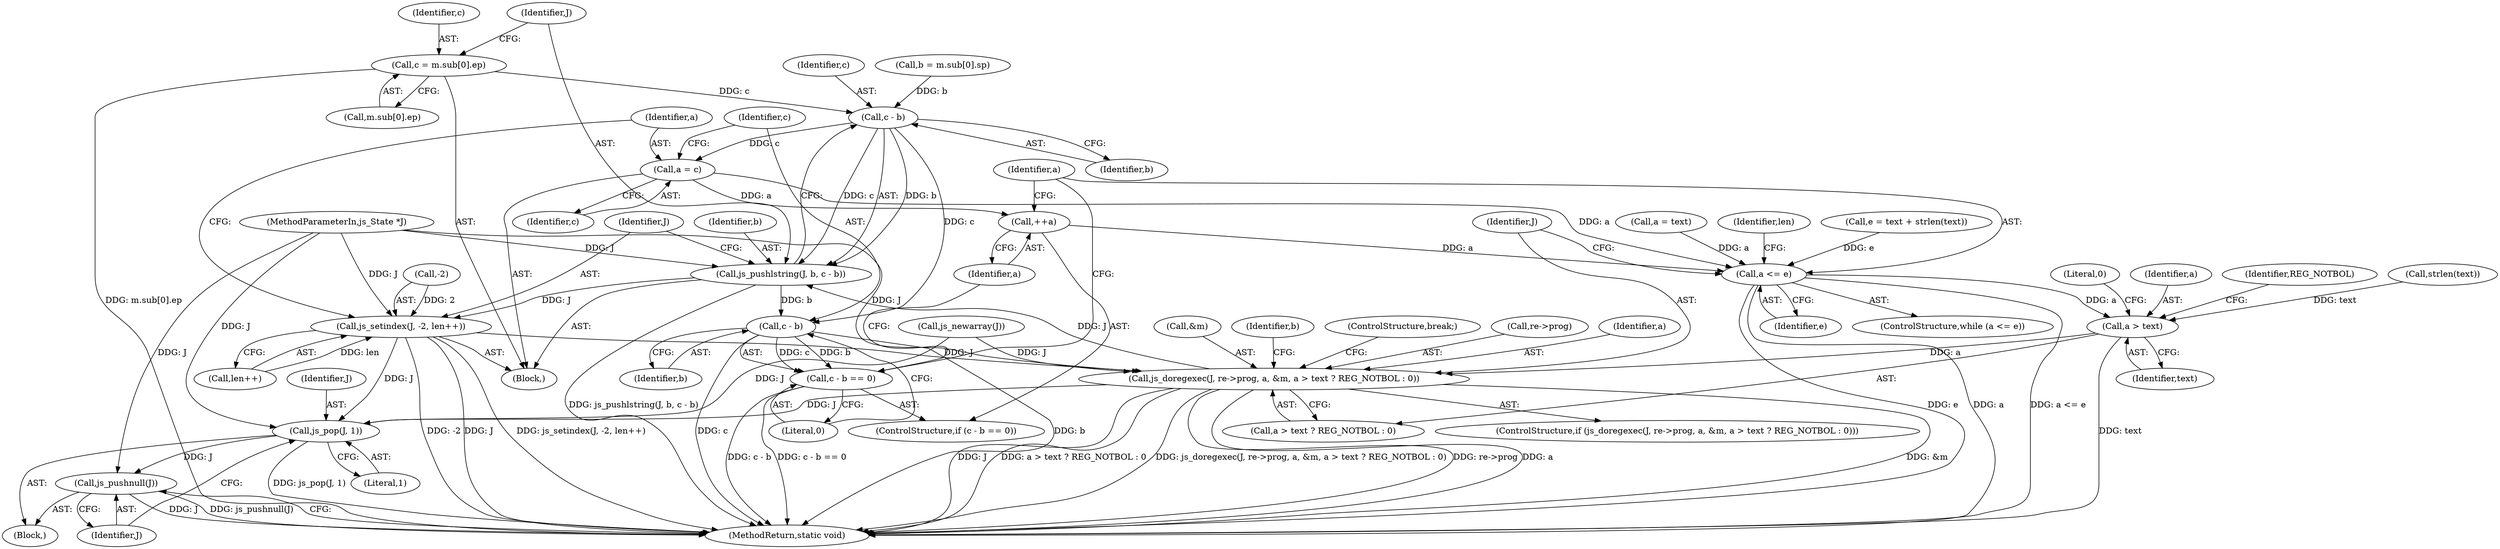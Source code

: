 digraph "0_mujs_00d4606c3baf813b7b1c176823b2729bf51002a2_1@array" {
"1000207" [label="(Call,c = m.sub[0].ep)"];
"1000219" [label="(Call,c - b)"];
"1000216" [label="(Call,js_pushlstring(J, b, c - b))"];
"1000222" [label="(Call,js_setindex(J, -2, len++))"];
"1000183" [label="(Call,js_doregexec(J, re->prog, a, &m, a > text ? REG_NOTBOL : 0))"];
"1000244" [label="(Call,js_pop(J, 1))"];
"1000247" [label="(Call,js_pushnull(J))"];
"1000233" [label="(Call,c - b)"];
"1000232" [label="(Call,c - b == 0)"];
"1000228" [label="(Call,a = c)"];
"1000178" [label="(Call,a <= e)"];
"1000192" [label="(Call,a > text)"];
"1000237" [label="(Call,++a)"];
"1000249" [label="(MethodReturn,static void)"];
"1000226" [label="(Call,len++)"];
"1000189" [label="(Call,&m)"];
"1000184" [label="(Identifier,J)"];
"1000247" [label="(Call,js_pushnull(J))"];
"1000220" [label="(Identifier,c)"];
"1000219" [label="(Call,c - b)"];
"1000244" [label="(Call,js_pop(J, 1))"];
"1000101" [label="(MethodParameterIn,js_State *J)"];
"1000182" [label="(ControlStructure,if (js_doregexec(J, re->prog, a, &m, a > text ? REG_NOTBOL : 0)))"];
"1000199" [label="(Identifier,b)"];
"1000163" [label="(Call,js_newarray(J))"];
"1000243" [label="(Block,)"];
"1000223" [label="(Identifier,J)"];
"1000221" [label="(Identifier,b)"];
"1000232" [label="(Call,c - b == 0)"];
"1000197" [label="(ControlStructure,break;)"];
"1000235" [label="(Identifier,b)"];
"1000179" [label="(Identifier,a)"];
"1000237" [label="(Call,++a)"];
"1000180" [label="(Identifier,e)"];
"1000194" [label="(Identifier,text)"];
"1000196" [label="(Literal,0)"];
"1000236" [label="(Literal,0)"];
"1000207" [label="(Call,c = m.sub[0].ep)"];
"1000178" [label="(Call,a <= e)"];
"1000193" [label="(Identifier,a)"];
"1000230" [label="(Identifier,c)"];
"1000191" [label="(Call,a > text ? REG_NOTBOL : 0)"];
"1000208" [label="(Identifier,c)"];
"1000168" [label="(Call,a = text)"];
"1000241" [label="(Identifier,len)"];
"1000216" [label="(Call,js_pushlstring(J, b, c - b))"];
"1000246" [label="(Literal,1)"];
"1000238" [label="(Identifier,a)"];
"1000224" [label="(Call,-2)"];
"1000198" [label="(Call,b = m.sub[0].sp)"];
"1000222" [label="(Call,js_setindex(J, -2, len++))"];
"1000217" [label="(Identifier,J)"];
"1000183" [label="(Call,js_doregexec(J, re->prog, a, &m, a > text ? REG_NOTBOL : 0))"];
"1000192" [label="(Call,a > text)"];
"1000231" [label="(ControlStructure,if (c - b == 0))"];
"1000195" [label="(Identifier,REG_NOTBOL)"];
"1000228" [label="(Call,a = c)"];
"1000175" [label="(Call,strlen(text))"];
"1000218" [label="(Identifier,b)"];
"1000185" [label="(Call,re->prog)"];
"1000181" [label="(Block,)"];
"1000245" [label="(Identifier,J)"];
"1000233" [label="(Call,c - b)"];
"1000209" [label="(Call,m.sub[0].ep)"];
"1000234" [label="(Identifier,c)"];
"1000177" [label="(ControlStructure,while (a <= e))"];
"1000171" [label="(Call,e = text + strlen(text))"];
"1000248" [label="(Identifier,J)"];
"1000229" [label="(Identifier,a)"];
"1000188" [label="(Identifier,a)"];
"1000207" -> "1000181"  [label="AST: "];
"1000207" -> "1000209"  [label="CFG: "];
"1000208" -> "1000207"  [label="AST: "];
"1000209" -> "1000207"  [label="AST: "];
"1000217" -> "1000207"  [label="CFG: "];
"1000207" -> "1000249"  [label="DDG: m.sub[0].ep"];
"1000207" -> "1000219"  [label="DDG: c"];
"1000219" -> "1000216"  [label="AST: "];
"1000219" -> "1000221"  [label="CFG: "];
"1000220" -> "1000219"  [label="AST: "];
"1000221" -> "1000219"  [label="AST: "];
"1000216" -> "1000219"  [label="CFG: "];
"1000219" -> "1000216"  [label="DDG: b"];
"1000219" -> "1000216"  [label="DDG: c"];
"1000198" -> "1000219"  [label="DDG: b"];
"1000219" -> "1000228"  [label="DDG: c"];
"1000219" -> "1000233"  [label="DDG: c"];
"1000216" -> "1000181"  [label="AST: "];
"1000217" -> "1000216"  [label="AST: "];
"1000218" -> "1000216"  [label="AST: "];
"1000223" -> "1000216"  [label="CFG: "];
"1000216" -> "1000249"  [label="DDG: js_pushlstring(J, b, c - b)"];
"1000183" -> "1000216"  [label="DDG: J"];
"1000101" -> "1000216"  [label="DDG: J"];
"1000216" -> "1000222"  [label="DDG: J"];
"1000216" -> "1000233"  [label="DDG: b"];
"1000222" -> "1000181"  [label="AST: "];
"1000222" -> "1000226"  [label="CFG: "];
"1000223" -> "1000222"  [label="AST: "];
"1000224" -> "1000222"  [label="AST: "];
"1000226" -> "1000222"  [label="AST: "];
"1000229" -> "1000222"  [label="CFG: "];
"1000222" -> "1000249"  [label="DDG: J"];
"1000222" -> "1000249"  [label="DDG: js_setindex(J, -2, len++)"];
"1000222" -> "1000249"  [label="DDG: -2"];
"1000222" -> "1000183"  [label="DDG: J"];
"1000101" -> "1000222"  [label="DDG: J"];
"1000224" -> "1000222"  [label="DDG: 2"];
"1000226" -> "1000222"  [label="DDG: len"];
"1000222" -> "1000244"  [label="DDG: J"];
"1000183" -> "1000182"  [label="AST: "];
"1000183" -> "1000191"  [label="CFG: "];
"1000184" -> "1000183"  [label="AST: "];
"1000185" -> "1000183"  [label="AST: "];
"1000188" -> "1000183"  [label="AST: "];
"1000189" -> "1000183"  [label="AST: "];
"1000191" -> "1000183"  [label="AST: "];
"1000197" -> "1000183"  [label="CFG: "];
"1000199" -> "1000183"  [label="CFG: "];
"1000183" -> "1000249"  [label="DDG: re->prog"];
"1000183" -> "1000249"  [label="DDG: a"];
"1000183" -> "1000249"  [label="DDG: &m"];
"1000183" -> "1000249"  [label="DDG: J"];
"1000183" -> "1000249"  [label="DDG: a > text ? REG_NOTBOL : 0"];
"1000183" -> "1000249"  [label="DDG: js_doregexec(J, re->prog, a, &m, a > text ? REG_NOTBOL : 0)"];
"1000163" -> "1000183"  [label="DDG: J"];
"1000101" -> "1000183"  [label="DDG: J"];
"1000192" -> "1000183"  [label="DDG: a"];
"1000183" -> "1000244"  [label="DDG: J"];
"1000244" -> "1000243"  [label="AST: "];
"1000244" -> "1000246"  [label="CFG: "];
"1000245" -> "1000244"  [label="AST: "];
"1000246" -> "1000244"  [label="AST: "];
"1000248" -> "1000244"  [label="CFG: "];
"1000244" -> "1000249"  [label="DDG: js_pop(J, 1)"];
"1000163" -> "1000244"  [label="DDG: J"];
"1000101" -> "1000244"  [label="DDG: J"];
"1000244" -> "1000247"  [label="DDG: J"];
"1000247" -> "1000243"  [label="AST: "];
"1000247" -> "1000248"  [label="CFG: "];
"1000248" -> "1000247"  [label="AST: "];
"1000249" -> "1000247"  [label="CFG: "];
"1000247" -> "1000249"  [label="DDG: J"];
"1000247" -> "1000249"  [label="DDG: js_pushnull(J)"];
"1000101" -> "1000247"  [label="DDG: J"];
"1000233" -> "1000232"  [label="AST: "];
"1000233" -> "1000235"  [label="CFG: "];
"1000234" -> "1000233"  [label="AST: "];
"1000235" -> "1000233"  [label="AST: "];
"1000236" -> "1000233"  [label="CFG: "];
"1000233" -> "1000249"  [label="DDG: b"];
"1000233" -> "1000249"  [label="DDG: c"];
"1000233" -> "1000232"  [label="DDG: c"];
"1000233" -> "1000232"  [label="DDG: b"];
"1000232" -> "1000231"  [label="AST: "];
"1000232" -> "1000236"  [label="CFG: "];
"1000236" -> "1000232"  [label="AST: "];
"1000179" -> "1000232"  [label="CFG: "];
"1000238" -> "1000232"  [label="CFG: "];
"1000232" -> "1000249"  [label="DDG: c - b == 0"];
"1000232" -> "1000249"  [label="DDG: c - b"];
"1000228" -> "1000181"  [label="AST: "];
"1000228" -> "1000230"  [label="CFG: "];
"1000229" -> "1000228"  [label="AST: "];
"1000230" -> "1000228"  [label="AST: "];
"1000234" -> "1000228"  [label="CFG: "];
"1000228" -> "1000178"  [label="DDG: a"];
"1000228" -> "1000237"  [label="DDG: a"];
"1000178" -> "1000177"  [label="AST: "];
"1000178" -> "1000180"  [label="CFG: "];
"1000179" -> "1000178"  [label="AST: "];
"1000180" -> "1000178"  [label="AST: "];
"1000184" -> "1000178"  [label="CFG: "];
"1000241" -> "1000178"  [label="CFG: "];
"1000178" -> "1000249"  [label="DDG: a"];
"1000178" -> "1000249"  [label="DDG: a <= e"];
"1000178" -> "1000249"  [label="DDG: e"];
"1000168" -> "1000178"  [label="DDG: a"];
"1000237" -> "1000178"  [label="DDG: a"];
"1000171" -> "1000178"  [label="DDG: e"];
"1000178" -> "1000192"  [label="DDG: a"];
"1000192" -> "1000191"  [label="AST: "];
"1000192" -> "1000194"  [label="CFG: "];
"1000193" -> "1000192"  [label="AST: "];
"1000194" -> "1000192"  [label="AST: "];
"1000195" -> "1000192"  [label="CFG: "];
"1000196" -> "1000192"  [label="CFG: "];
"1000192" -> "1000249"  [label="DDG: text"];
"1000175" -> "1000192"  [label="DDG: text"];
"1000237" -> "1000231"  [label="AST: "];
"1000237" -> "1000238"  [label="CFG: "];
"1000238" -> "1000237"  [label="AST: "];
"1000179" -> "1000237"  [label="CFG: "];
}

